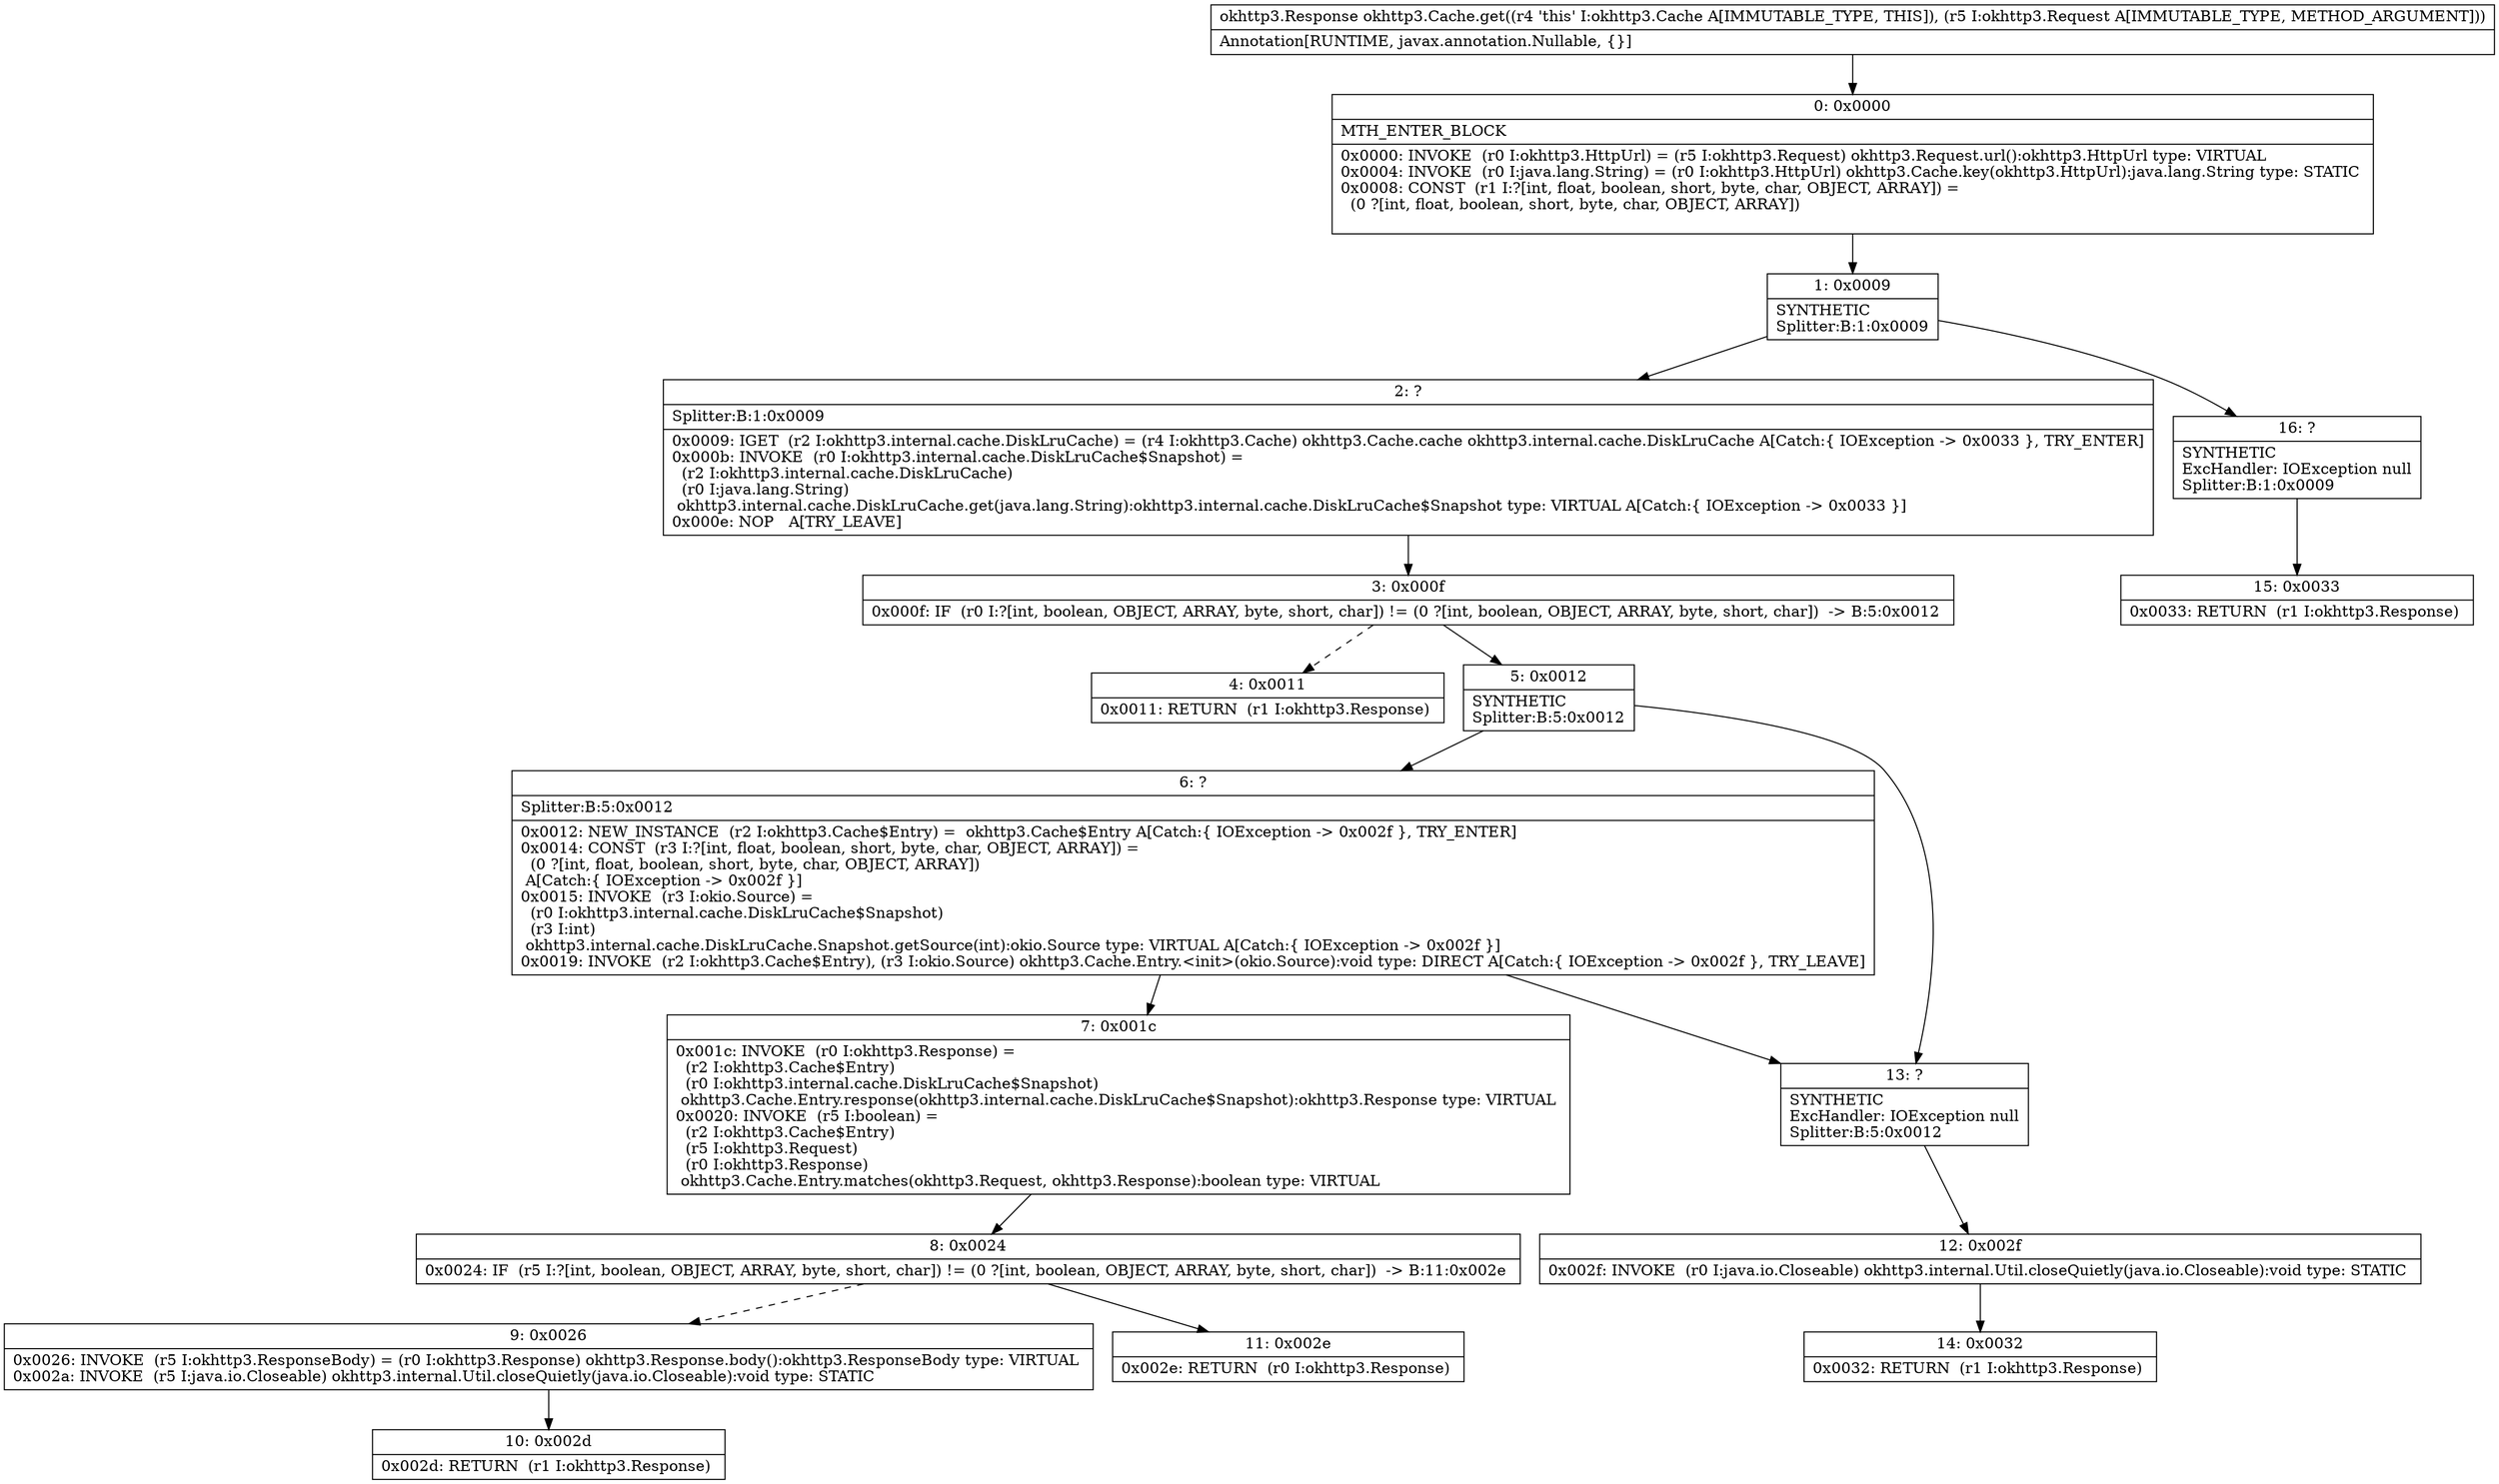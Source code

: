 digraph "CFG forokhttp3.Cache.get(Lokhttp3\/Request;)Lokhttp3\/Response;" {
Node_0 [shape=record,label="{0\:\ 0x0000|MTH_ENTER_BLOCK\l|0x0000: INVOKE  (r0 I:okhttp3.HttpUrl) = (r5 I:okhttp3.Request) okhttp3.Request.url():okhttp3.HttpUrl type: VIRTUAL \l0x0004: INVOKE  (r0 I:java.lang.String) = (r0 I:okhttp3.HttpUrl) okhttp3.Cache.key(okhttp3.HttpUrl):java.lang.String type: STATIC \l0x0008: CONST  (r1 I:?[int, float, boolean, short, byte, char, OBJECT, ARRAY]) = \l  (0 ?[int, float, boolean, short, byte, char, OBJECT, ARRAY])\l \l}"];
Node_1 [shape=record,label="{1\:\ 0x0009|SYNTHETIC\lSplitter:B:1:0x0009\l}"];
Node_2 [shape=record,label="{2\:\ ?|Splitter:B:1:0x0009\l|0x0009: IGET  (r2 I:okhttp3.internal.cache.DiskLruCache) = (r4 I:okhttp3.Cache) okhttp3.Cache.cache okhttp3.internal.cache.DiskLruCache A[Catch:\{ IOException \-\> 0x0033 \}, TRY_ENTER]\l0x000b: INVOKE  (r0 I:okhttp3.internal.cache.DiskLruCache$Snapshot) = \l  (r2 I:okhttp3.internal.cache.DiskLruCache)\l  (r0 I:java.lang.String)\l okhttp3.internal.cache.DiskLruCache.get(java.lang.String):okhttp3.internal.cache.DiskLruCache$Snapshot type: VIRTUAL A[Catch:\{ IOException \-\> 0x0033 \}]\l0x000e: NOP   A[TRY_LEAVE]\l}"];
Node_3 [shape=record,label="{3\:\ 0x000f|0x000f: IF  (r0 I:?[int, boolean, OBJECT, ARRAY, byte, short, char]) != (0 ?[int, boolean, OBJECT, ARRAY, byte, short, char])  \-\> B:5:0x0012 \l}"];
Node_4 [shape=record,label="{4\:\ 0x0011|0x0011: RETURN  (r1 I:okhttp3.Response) \l}"];
Node_5 [shape=record,label="{5\:\ 0x0012|SYNTHETIC\lSplitter:B:5:0x0012\l}"];
Node_6 [shape=record,label="{6\:\ ?|Splitter:B:5:0x0012\l|0x0012: NEW_INSTANCE  (r2 I:okhttp3.Cache$Entry) =  okhttp3.Cache$Entry A[Catch:\{ IOException \-\> 0x002f \}, TRY_ENTER]\l0x0014: CONST  (r3 I:?[int, float, boolean, short, byte, char, OBJECT, ARRAY]) = \l  (0 ?[int, float, boolean, short, byte, char, OBJECT, ARRAY])\l A[Catch:\{ IOException \-\> 0x002f \}]\l0x0015: INVOKE  (r3 I:okio.Source) = \l  (r0 I:okhttp3.internal.cache.DiskLruCache$Snapshot)\l  (r3 I:int)\l okhttp3.internal.cache.DiskLruCache.Snapshot.getSource(int):okio.Source type: VIRTUAL A[Catch:\{ IOException \-\> 0x002f \}]\l0x0019: INVOKE  (r2 I:okhttp3.Cache$Entry), (r3 I:okio.Source) okhttp3.Cache.Entry.\<init\>(okio.Source):void type: DIRECT A[Catch:\{ IOException \-\> 0x002f \}, TRY_LEAVE]\l}"];
Node_7 [shape=record,label="{7\:\ 0x001c|0x001c: INVOKE  (r0 I:okhttp3.Response) = \l  (r2 I:okhttp3.Cache$Entry)\l  (r0 I:okhttp3.internal.cache.DiskLruCache$Snapshot)\l okhttp3.Cache.Entry.response(okhttp3.internal.cache.DiskLruCache$Snapshot):okhttp3.Response type: VIRTUAL \l0x0020: INVOKE  (r5 I:boolean) = \l  (r2 I:okhttp3.Cache$Entry)\l  (r5 I:okhttp3.Request)\l  (r0 I:okhttp3.Response)\l okhttp3.Cache.Entry.matches(okhttp3.Request, okhttp3.Response):boolean type: VIRTUAL \l}"];
Node_8 [shape=record,label="{8\:\ 0x0024|0x0024: IF  (r5 I:?[int, boolean, OBJECT, ARRAY, byte, short, char]) != (0 ?[int, boolean, OBJECT, ARRAY, byte, short, char])  \-\> B:11:0x002e \l}"];
Node_9 [shape=record,label="{9\:\ 0x0026|0x0026: INVOKE  (r5 I:okhttp3.ResponseBody) = (r0 I:okhttp3.Response) okhttp3.Response.body():okhttp3.ResponseBody type: VIRTUAL \l0x002a: INVOKE  (r5 I:java.io.Closeable) okhttp3.internal.Util.closeQuietly(java.io.Closeable):void type: STATIC \l}"];
Node_10 [shape=record,label="{10\:\ 0x002d|0x002d: RETURN  (r1 I:okhttp3.Response) \l}"];
Node_11 [shape=record,label="{11\:\ 0x002e|0x002e: RETURN  (r0 I:okhttp3.Response) \l}"];
Node_12 [shape=record,label="{12\:\ 0x002f|0x002f: INVOKE  (r0 I:java.io.Closeable) okhttp3.internal.Util.closeQuietly(java.io.Closeable):void type: STATIC \l}"];
Node_13 [shape=record,label="{13\:\ ?|SYNTHETIC\lExcHandler: IOException null\lSplitter:B:5:0x0012\l}"];
Node_14 [shape=record,label="{14\:\ 0x0032|0x0032: RETURN  (r1 I:okhttp3.Response) \l}"];
Node_15 [shape=record,label="{15\:\ 0x0033|0x0033: RETURN  (r1 I:okhttp3.Response) \l}"];
Node_16 [shape=record,label="{16\:\ ?|SYNTHETIC\lExcHandler: IOException null\lSplitter:B:1:0x0009\l}"];
MethodNode[shape=record,label="{okhttp3.Response okhttp3.Cache.get((r4 'this' I:okhttp3.Cache A[IMMUTABLE_TYPE, THIS]), (r5 I:okhttp3.Request A[IMMUTABLE_TYPE, METHOD_ARGUMENT]))  | Annotation[RUNTIME, javax.annotation.Nullable, \{\}]\l}"];
MethodNode -> Node_0;
Node_0 -> Node_1;
Node_1 -> Node_2;
Node_1 -> Node_16;
Node_2 -> Node_3;
Node_3 -> Node_4[style=dashed];
Node_3 -> Node_5;
Node_5 -> Node_6;
Node_5 -> Node_13;
Node_6 -> Node_7;
Node_6 -> Node_13;
Node_7 -> Node_8;
Node_8 -> Node_9[style=dashed];
Node_8 -> Node_11;
Node_9 -> Node_10;
Node_12 -> Node_14;
Node_13 -> Node_12;
Node_16 -> Node_15;
}


